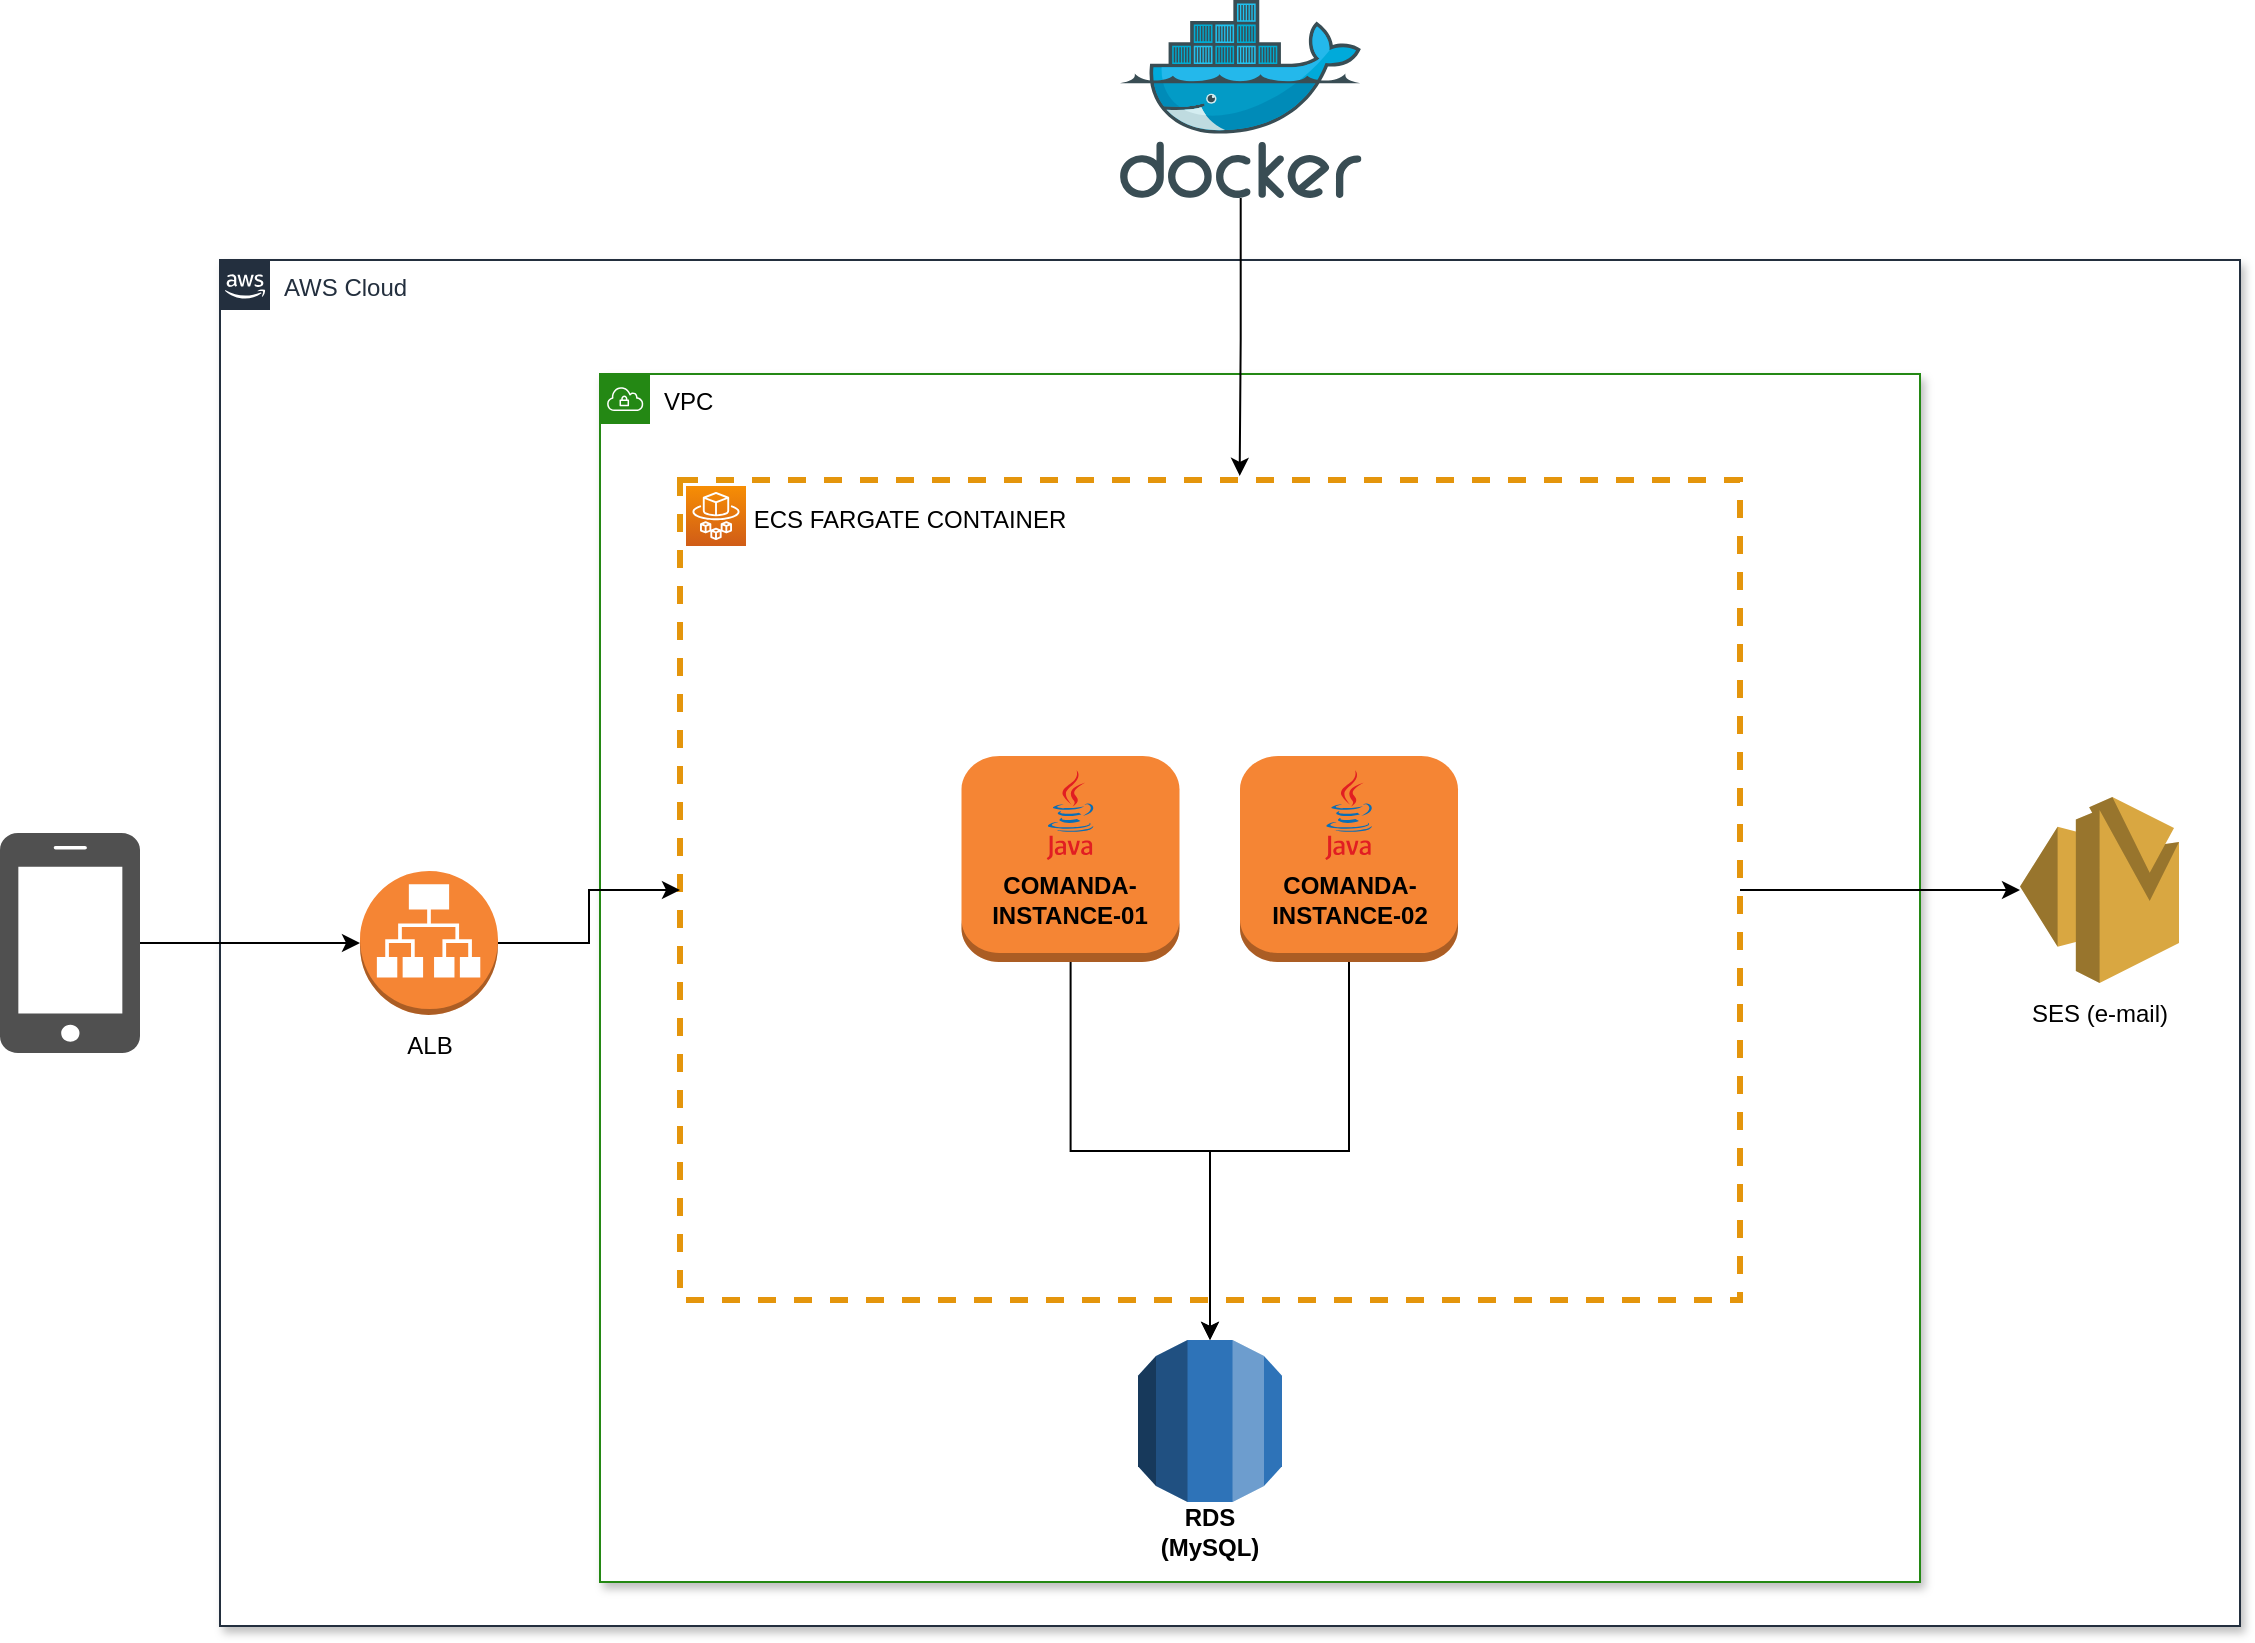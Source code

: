 <mxfile version="21.5.1" type="device">
  <diagram id="Ht1M8jgEwFfnCIfOTk4-" name="Page-1">
    <mxGraphModel dx="1434" dy="2508" grid="1" gridSize="10" guides="1" tooltips="1" connect="1" arrows="1" fold="1" page="1" pageScale="1" pageWidth="1169" pageHeight="827" math="0" shadow="0">
      <root>
        <mxCell id="0" />
        <mxCell id="1" parent="0" />
        <mxCell id="UEzPUAAOIrF-is8g5C7q-175" value="AWS Cloud" style="points=[[0,0],[0.25,0],[0.5,0],[0.75,0],[1,0],[1,0.25],[1,0.5],[1,0.75],[1,1],[0.75,1],[0.5,1],[0.25,1],[0,1],[0,0.75],[0,0.5],[0,0.25]];outlineConnect=0;gradientColor=none;html=1;whiteSpace=wrap;fontSize=12;fontStyle=0;shape=mxgraph.aws4.group;grIcon=mxgraph.aws4.group_aws_cloud_alt;strokeColor=#232F3E;fillColor=default;verticalAlign=top;align=left;spacingLeft=30;fontColor=#232F3E;dashed=0;labelBackgroundColor=#ffffff;container=1;pointerEvents=0;collapsible=0;recursiveResize=0;shadow=1;" parent="1" vertex="1">
          <mxGeometry x="130" y="-1524" width="1010" height="683" as="geometry" />
        </mxCell>
        <object label="VPC" TESTE="TESTE" id="9qSaKWHTDdKqzRUHfJ3v-6">
          <mxCell style="points=[[0,0],[0.25,0],[0.5,0],[0.75,0],[1,0],[1,0.25],[1,0.5],[1,0.75],[1,1],[0.75,1],[0.5,1],[0.25,1],[0,1],[0,0.75],[0,0.5],[0,0.25]];outlineConnect=0;gradientColor=none;html=1;whiteSpace=wrap;fontSize=12;fontStyle=0;container=1;pointerEvents=0;collapsible=0;recursiveResize=0;shape=mxgraph.aws4.group;grIcon=mxgraph.aws4.group_vpc;strokeColor=#248814;fillColor=default;verticalAlign=top;align=left;spacingLeft=30;fontColor=#000000;labelBackgroundColor=default;shadow=1;" parent="UEzPUAAOIrF-is8g5C7q-175" vertex="1">
            <mxGeometry x="190" y="57" width="660" height="604" as="geometry" />
          </mxCell>
        </object>
        <mxCell id="9qSaKWHTDdKqzRUHfJ3v-30" value="" style="group;fillColor=#cb8d06;strokeColor=none;" parent="9qSaKWHTDdKqzRUHfJ3v-6" vertex="1" connectable="0">
          <mxGeometry x="40" y="53" width="530" height="410" as="geometry" />
        </mxCell>
        <mxCell id="9qSaKWHTDdKqzRUHfJ3v-28" value="" style="rounded=0;whiteSpace=wrap;html=1;dashed=1;strokeWidth=3;strokeColor=#e4950c;" parent="9qSaKWHTDdKqzRUHfJ3v-30" vertex="1">
          <mxGeometry width="530" height="410" as="geometry" />
        </mxCell>
        <mxCell id="9qSaKWHTDdKqzRUHfJ3v-29" value="" style="sketch=0;points=[[0,0,0],[0.25,0,0],[0.5,0,0],[0.75,0,0],[1,0,0],[0,1,0],[0.25,1,0],[0.5,1,0],[0.75,1,0],[1,1,0],[0,0.25,0],[0,0.5,0],[0,0.75,0],[1,0.25,0],[1,0.5,0],[1,0.75,0]];outlineConnect=0;fontColor=#232F3E;gradientColor=#F78E04;gradientDirection=north;fillColor=#D05C17;strokeColor=#ffffff;dashed=0;verticalLabelPosition=bottom;verticalAlign=top;align=center;html=1;fontSize=12;fontStyle=0;aspect=fixed;shape=mxgraph.aws4.resourceIcon;resIcon=mxgraph.aws4.fargate;" parent="9qSaKWHTDdKqzRUHfJ3v-30" vertex="1">
          <mxGeometry x="3" y="3" width="30" height="30" as="geometry" />
        </mxCell>
        <mxCell id="9qSaKWHTDdKqzRUHfJ3v-17" value="ECS FARGATE CONTAINER" style="text;html=1;strokeColor=none;fillColor=none;align=center;verticalAlign=middle;whiteSpace=wrap;rounded=0;points=[[0,0,0,0,0],[0,0.25,0,0,0],[0,0.5,0,0,0],[0,0.75,0,0,0],[0,1,0,0,0],[0.01,0.5,0,0,0],[0.25,0,0,0,0],[0.25,1,0,0,0],[0.5,0,0,0,0],[0.5,1,0,0,0],[0.75,0,0,0,0],[0.75,1,0,0,0],[1,0,0,0,0],[1,0.25,0,0,0],[1,0.5,0,0,0],[1,0.75,0,0,0],[1,1,0,0,0]];" parent="9qSaKWHTDdKqzRUHfJ3v-30" vertex="1">
          <mxGeometry x="30" y="5" width="170" height="30" as="geometry" />
        </mxCell>
        <mxCell id="9qSaKWHTDdKqzRUHfJ3v-33" value="" style="group" parent="9qSaKWHTDdKqzRUHfJ3v-30" vertex="1" connectable="0">
          <mxGeometry x="140.75" y="138" width="109" height="103" as="geometry" />
        </mxCell>
        <mxCell id="9qSaKWHTDdKqzRUHfJ3v-31" value="" style="outlineConnect=0;dashed=0;verticalLabelPosition=bottom;verticalAlign=top;align=center;html=1;shape=mxgraph.aws3.instance;fillColor=#F58534;gradientColor=none;" parent="9qSaKWHTDdKqzRUHfJ3v-33" vertex="1">
          <mxGeometry width="109" height="103" as="geometry" />
        </mxCell>
        <mxCell id="9qSaKWHTDdKqzRUHfJ3v-32" value="COMANDA-INSTANCE-01&lt;br&gt;" style="text;html=1;strokeColor=none;fillColor=none;align=center;verticalAlign=middle;whiteSpace=wrap;rounded=0;fontStyle=1" parent="9qSaKWHTDdKqzRUHfJ3v-33" vertex="1">
          <mxGeometry x="14.5" y="46.5" width="80" height="50" as="geometry" />
        </mxCell>
        <mxCell id="9qSaKWHTDdKqzRUHfJ3v-50" value="" style="dashed=0;outlineConnect=0;html=1;align=center;labelPosition=center;verticalLabelPosition=bottom;verticalAlign=top;shape=mxgraph.weblogos.java" parent="9qSaKWHTDdKqzRUHfJ3v-33" vertex="1">
          <mxGeometry x="42.59" y="7" width="23.82" height="45" as="geometry" />
        </mxCell>
        <mxCell id="9qSaKWHTDdKqzRUHfJ3v-51" value="" style="group" parent="9qSaKWHTDdKqzRUHfJ3v-30" vertex="1" connectable="0">
          <mxGeometry x="280" y="138" width="109" height="103" as="geometry" />
        </mxCell>
        <mxCell id="9qSaKWHTDdKqzRUHfJ3v-52" value="" style="outlineConnect=0;dashed=0;verticalLabelPosition=bottom;verticalAlign=top;align=center;html=1;shape=mxgraph.aws3.instance;fillColor=#F58534;gradientColor=none;" parent="9qSaKWHTDdKqzRUHfJ3v-51" vertex="1">
          <mxGeometry width="109" height="103" as="geometry" />
        </mxCell>
        <mxCell id="9qSaKWHTDdKqzRUHfJ3v-53" value="COMANDA-INSTANCE-02" style="text;html=1;strokeColor=none;fillColor=none;align=center;verticalAlign=middle;whiteSpace=wrap;rounded=0;fontStyle=1" parent="9qSaKWHTDdKqzRUHfJ3v-51" vertex="1">
          <mxGeometry x="14.5" y="46.5" width="80" height="50" as="geometry" />
        </mxCell>
        <mxCell id="9qSaKWHTDdKqzRUHfJ3v-54" value="" style="dashed=0;outlineConnect=0;html=1;align=center;labelPosition=center;verticalLabelPosition=bottom;verticalAlign=top;shape=mxgraph.weblogos.java" parent="9qSaKWHTDdKqzRUHfJ3v-51" vertex="1">
          <mxGeometry x="42.59" y="7" width="23.82" height="45" as="geometry" />
        </mxCell>
        <mxCell id="9qSaKWHTDdKqzRUHfJ3v-14" value="" style="group" parent="9qSaKWHTDdKqzRUHfJ3v-6" vertex="1" connectable="0">
          <mxGeometry x="269" y="483" width="72" height="111" as="geometry" />
        </mxCell>
        <mxCell id="9qSaKWHTDdKqzRUHfJ3v-12" value="" style="outlineConnect=0;dashed=0;verticalLabelPosition=bottom;verticalAlign=top;align=center;html=1;shape=mxgraph.aws3.rds;fillColor=#2E73B8;gradientColor=none;" parent="9qSaKWHTDdKqzRUHfJ3v-14" vertex="1">
          <mxGeometry width="72" height="81" as="geometry" />
        </mxCell>
        <mxCell id="9qSaKWHTDdKqzRUHfJ3v-13" value="RDS (MySQL)" style="text;html=1;strokeColor=none;fillColor=none;align=center;verticalAlign=middle;whiteSpace=wrap;rounded=0;fontStyle=1" parent="9qSaKWHTDdKqzRUHfJ3v-14" vertex="1">
          <mxGeometry x="6" y="81" width="60" height="30" as="geometry" />
        </mxCell>
        <mxCell id="9qSaKWHTDdKqzRUHfJ3v-55" style="edgeStyle=orthogonalEdgeStyle;rounded=0;orthogonalLoop=1;jettySize=auto;html=1;entryX=0.5;entryY=0;entryDx=0;entryDy=0;entryPerimeter=0;" parent="9qSaKWHTDdKqzRUHfJ3v-6" source="9qSaKWHTDdKqzRUHfJ3v-52" target="9qSaKWHTDdKqzRUHfJ3v-12" edge="1">
          <mxGeometry relative="1" as="geometry" />
        </mxCell>
        <mxCell id="9qSaKWHTDdKqzRUHfJ3v-56" style="edgeStyle=orthogonalEdgeStyle;rounded=0;orthogonalLoop=1;jettySize=auto;html=1;entryX=0.5;entryY=0;entryDx=0;entryDy=0;entryPerimeter=0;" parent="9qSaKWHTDdKqzRUHfJ3v-6" source="9qSaKWHTDdKqzRUHfJ3v-31" target="9qSaKWHTDdKqzRUHfJ3v-12" edge="1">
          <mxGeometry relative="1" as="geometry" />
        </mxCell>
        <mxCell id="9qSaKWHTDdKqzRUHfJ3v-45" value="" style="group" parent="UEzPUAAOIrF-is8g5C7q-175" vertex="1" connectable="0">
          <mxGeometry x="70" y="305.5" width="69" height="102" as="geometry" />
        </mxCell>
        <mxCell id="9qSaKWHTDdKqzRUHfJ3v-43" value="" style="outlineConnect=0;dashed=0;verticalLabelPosition=bottom;verticalAlign=top;align=center;html=1;shape=mxgraph.aws3.application_load_balancer;fillColor=#F58534;gradientColor=none;" parent="9qSaKWHTDdKqzRUHfJ3v-45" vertex="1">
          <mxGeometry width="69" height="72" as="geometry" />
        </mxCell>
        <mxCell id="9qSaKWHTDdKqzRUHfJ3v-44" value="ALB" style="text;html=1;strokeColor=none;fillColor=none;align=center;verticalAlign=middle;whiteSpace=wrap;rounded=0;" parent="9qSaKWHTDdKqzRUHfJ3v-45" vertex="1">
          <mxGeometry x="4.5" y="72" width="60" height="30" as="geometry" />
        </mxCell>
        <mxCell id="9qSaKWHTDdKqzRUHfJ3v-47" style="edgeStyle=orthogonalEdgeStyle;rounded=0;orthogonalLoop=1;jettySize=auto;html=1;" parent="UEzPUAAOIrF-is8g5C7q-175" source="9qSaKWHTDdKqzRUHfJ3v-43" target="9qSaKWHTDdKqzRUHfJ3v-28" edge="1">
          <mxGeometry relative="1" as="geometry" />
        </mxCell>
        <mxCell id="KNwV8EiLRW7uIxnJu8iH-1" value="" style="outlineConnect=0;dashed=0;verticalLabelPosition=bottom;verticalAlign=top;align=center;html=1;shape=mxgraph.aws3.ses;fillColor=#D9A741;gradientColor=none;" vertex="1" parent="UEzPUAAOIrF-is8g5C7q-175">
          <mxGeometry x="900" y="268.5" width="79.5" height="93" as="geometry" />
        </mxCell>
        <mxCell id="KNwV8EiLRW7uIxnJu8iH-2" value="SES (e-mail)" style="text;html=1;strokeColor=none;fillColor=none;align=center;verticalAlign=middle;whiteSpace=wrap;rounded=0;" vertex="1" parent="UEzPUAAOIrF-is8g5C7q-175">
          <mxGeometry x="904.62" y="361.5" width="70.25" height="30" as="geometry" />
        </mxCell>
        <mxCell id="KNwV8EiLRW7uIxnJu8iH-5" style="edgeStyle=orthogonalEdgeStyle;rounded=0;orthogonalLoop=1;jettySize=auto;html=1;" edge="1" parent="UEzPUAAOIrF-is8g5C7q-175" source="9qSaKWHTDdKqzRUHfJ3v-28" target="KNwV8EiLRW7uIxnJu8iH-1">
          <mxGeometry relative="1" as="geometry" />
        </mxCell>
        <mxCell id="9qSaKWHTDdKqzRUHfJ3v-58" style="edgeStyle=orthogonalEdgeStyle;rounded=0;orthogonalLoop=1;jettySize=auto;html=1;entryX=0.528;entryY=-0.005;entryDx=0;entryDy=0;entryPerimeter=0;" parent="1" source="9qSaKWHTDdKqzRUHfJ3v-57" target="9qSaKWHTDdKqzRUHfJ3v-28" edge="1">
          <mxGeometry relative="1" as="geometry" />
        </mxCell>
        <mxCell id="9qSaKWHTDdKqzRUHfJ3v-57" value="" style="image;sketch=0;aspect=fixed;html=1;points=[];align=center;fontSize=12;image=img/lib/mscae/Docker.svg;" parent="1" vertex="1">
          <mxGeometry x="580" y="-1654" width="120.73" height="99" as="geometry" />
        </mxCell>
        <mxCell id="KNwV8EiLRW7uIxnJu8iH-8" style="edgeStyle=orthogonalEdgeStyle;rounded=0;orthogonalLoop=1;jettySize=auto;html=1;" edge="1" parent="1" source="KNwV8EiLRW7uIxnJu8iH-7" target="9qSaKWHTDdKqzRUHfJ3v-43">
          <mxGeometry relative="1" as="geometry" />
        </mxCell>
        <mxCell id="KNwV8EiLRW7uIxnJu8iH-7" value="" style="sketch=0;pointerEvents=1;shadow=0;dashed=0;html=1;strokeColor=none;fillColor=#505050;labelPosition=center;verticalLabelPosition=bottom;verticalAlign=top;outlineConnect=0;align=center;shape=mxgraph.office.devices.cell_phone_iphone_standalone;" vertex="1" parent="1">
          <mxGeometry x="20" y="-1237.5" width="70" height="110" as="geometry" />
        </mxCell>
      </root>
    </mxGraphModel>
  </diagram>
</mxfile>
